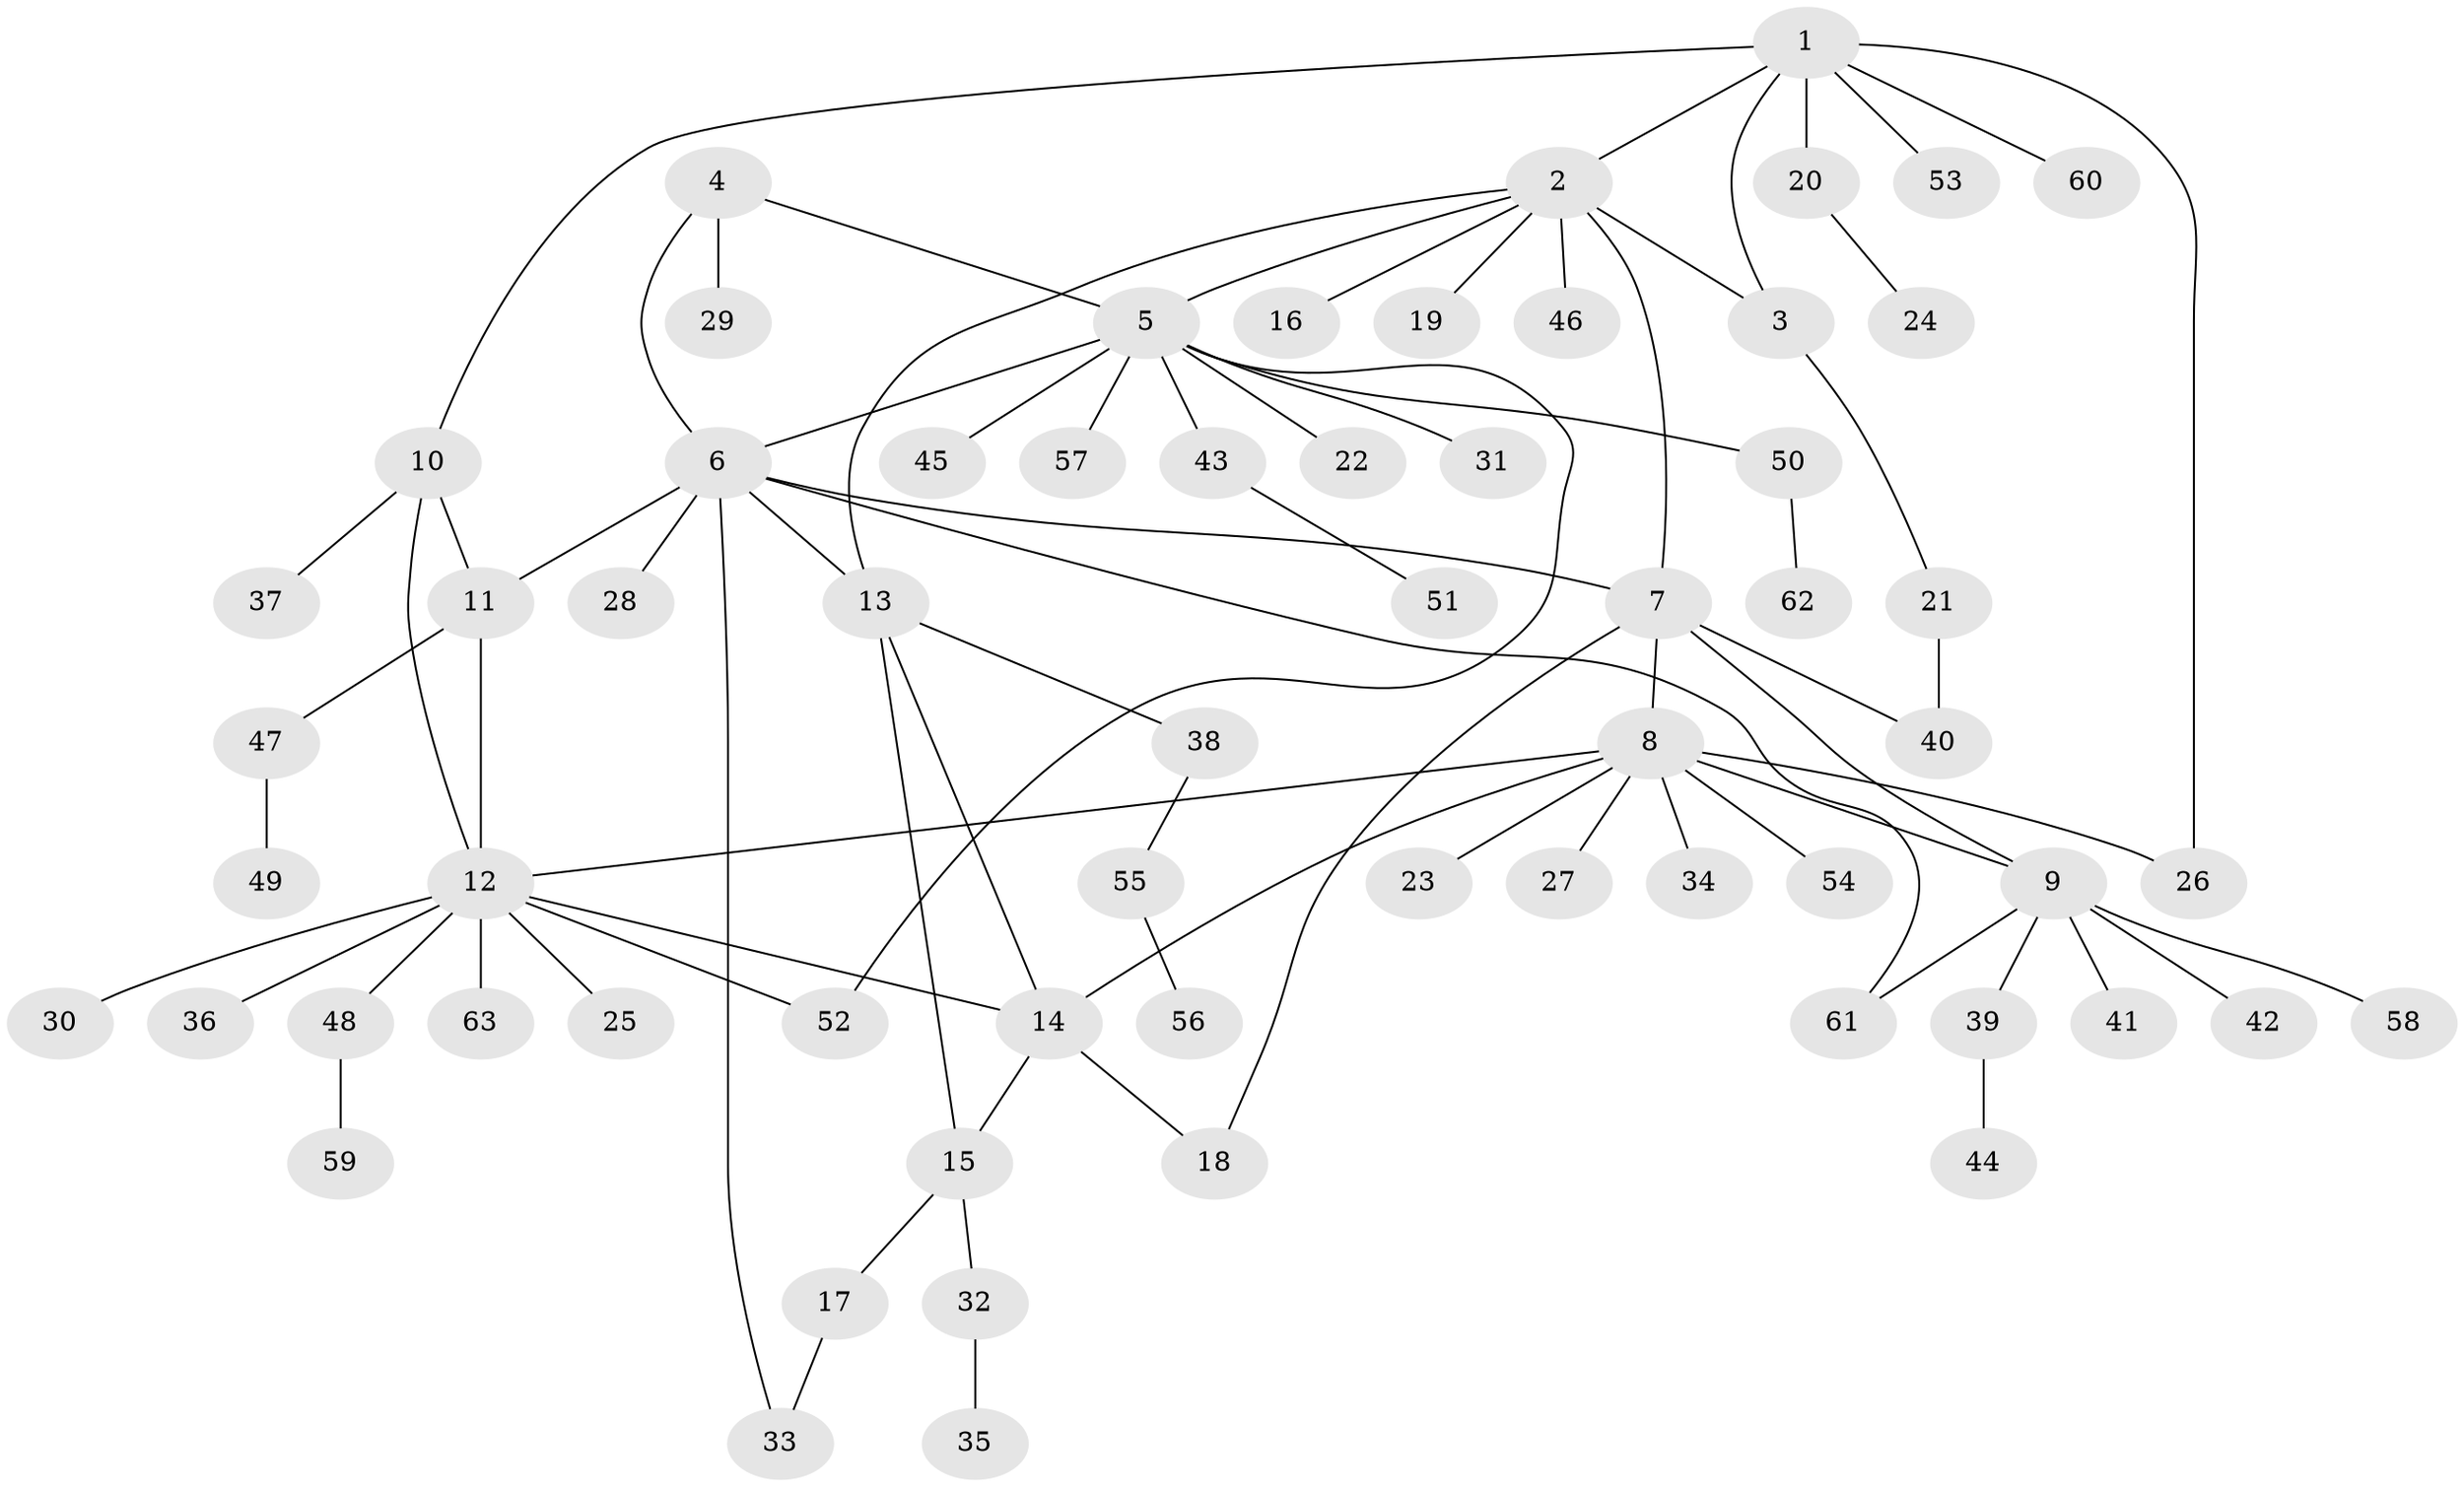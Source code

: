 // coarse degree distribution, {7: 0.06521739130434782, 3: 0.043478260869565216, 2: 0.21739130434782608, 9: 0.021739130434782608, 12: 0.021739130434782608, 8: 0.043478260869565216, 6: 0.021739130434782608, 5: 0.021739130434782608, 1: 0.5434782608695652}
// Generated by graph-tools (version 1.1) at 2025/42/03/06/25 10:42:08]
// undirected, 63 vertices, 79 edges
graph export_dot {
graph [start="1"]
  node [color=gray90,style=filled];
  1;
  2;
  3;
  4;
  5;
  6;
  7;
  8;
  9;
  10;
  11;
  12;
  13;
  14;
  15;
  16;
  17;
  18;
  19;
  20;
  21;
  22;
  23;
  24;
  25;
  26;
  27;
  28;
  29;
  30;
  31;
  32;
  33;
  34;
  35;
  36;
  37;
  38;
  39;
  40;
  41;
  42;
  43;
  44;
  45;
  46;
  47;
  48;
  49;
  50;
  51;
  52;
  53;
  54;
  55;
  56;
  57;
  58;
  59;
  60;
  61;
  62;
  63;
  1 -- 2;
  1 -- 3;
  1 -- 10;
  1 -- 20;
  1 -- 26;
  1 -- 53;
  1 -- 60;
  2 -- 3;
  2 -- 5;
  2 -- 7;
  2 -- 13;
  2 -- 16;
  2 -- 19;
  2 -- 46;
  3 -- 21;
  4 -- 5;
  4 -- 6;
  4 -- 29;
  5 -- 6;
  5 -- 22;
  5 -- 31;
  5 -- 43;
  5 -- 45;
  5 -- 50;
  5 -- 52;
  5 -- 57;
  6 -- 7;
  6 -- 11;
  6 -- 13;
  6 -- 28;
  6 -- 33;
  6 -- 61;
  7 -- 8;
  7 -- 9;
  7 -- 18;
  7 -- 40;
  8 -- 9;
  8 -- 12;
  8 -- 14;
  8 -- 23;
  8 -- 26;
  8 -- 27;
  8 -- 34;
  8 -- 54;
  9 -- 39;
  9 -- 41;
  9 -- 42;
  9 -- 58;
  9 -- 61;
  10 -- 11;
  10 -- 12;
  10 -- 37;
  11 -- 12;
  11 -- 47;
  12 -- 14;
  12 -- 25;
  12 -- 30;
  12 -- 36;
  12 -- 48;
  12 -- 52;
  12 -- 63;
  13 -- 14;
  13 -- 15;
  13 -- 38;
  14 -- 15;
  14 -- 18;
  15 -- 17;
  15 -- 32;
  17 -- 33;
  20 -- 24;
  21 -- 40;
  32 -- 35;
  38 -- 55;
  39 -- 44;
  43 -- 51;
  47 -- 49;
  48 -- 59;
  50 -- 62;
  55 -- 56;
}

